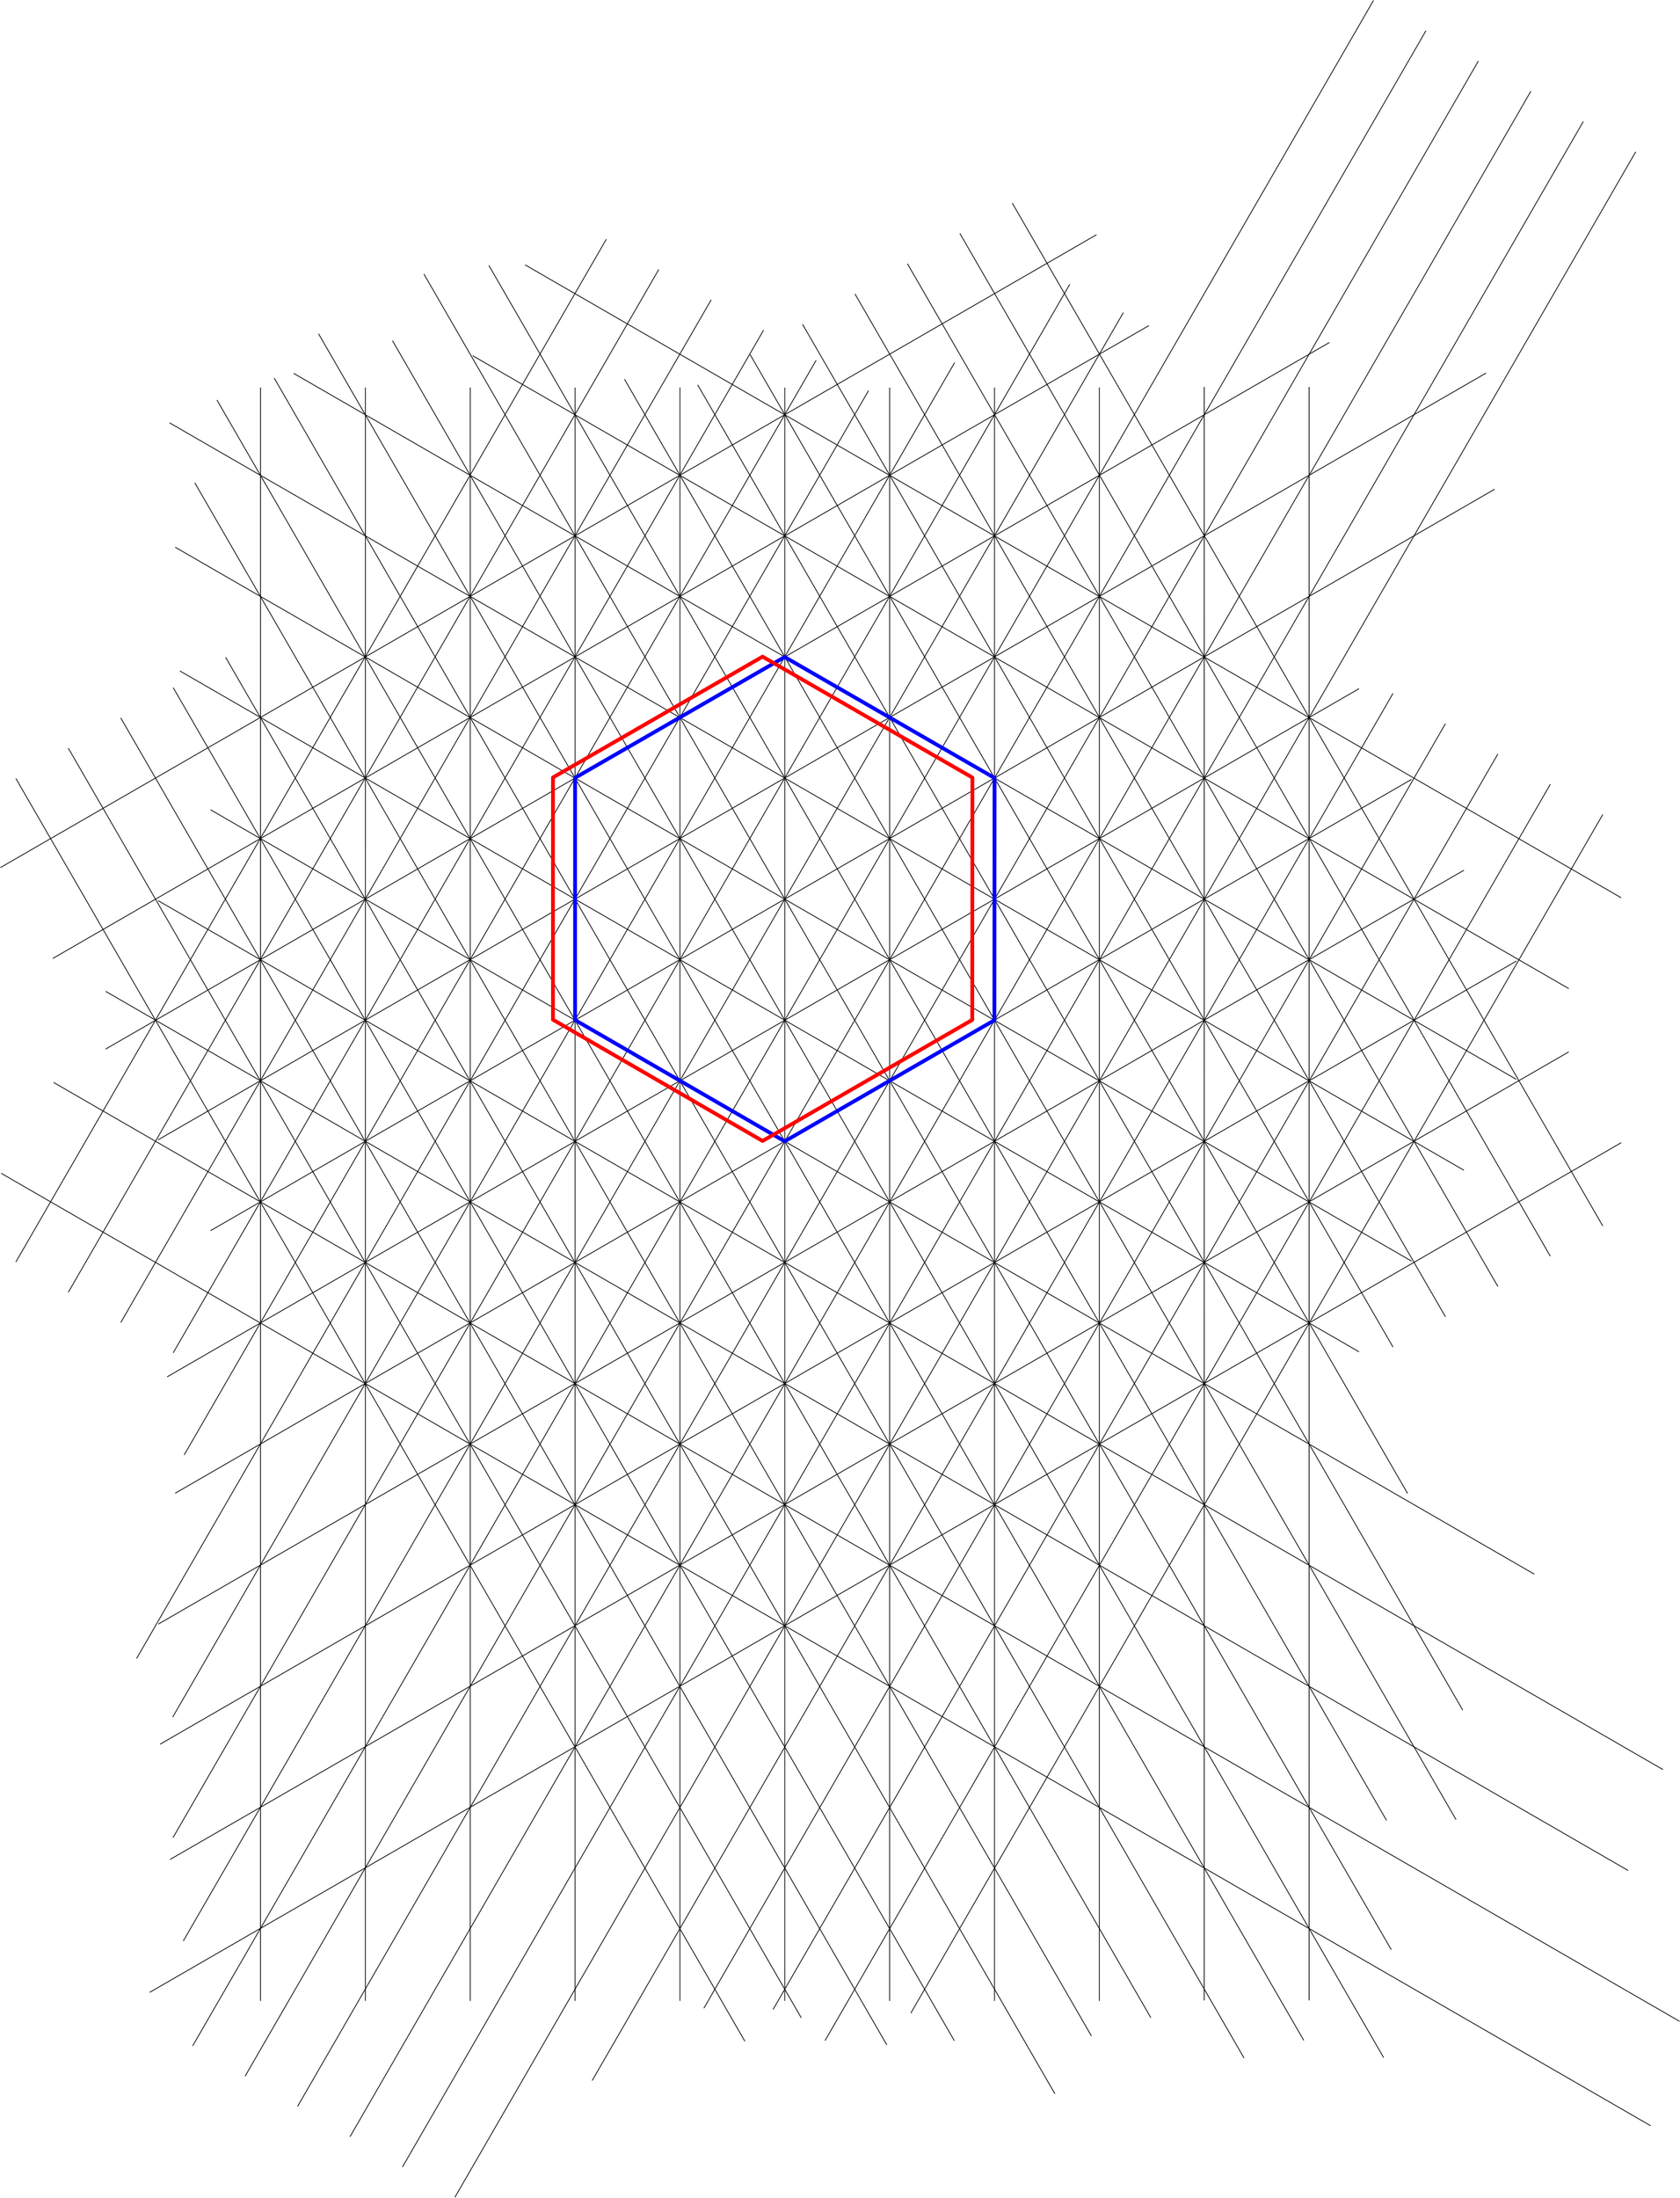 <?xml version="1.0"?>
<!DOCTYPE ipe SYSTEM "ipe.dtd">
<ipe version="70218" creator="Ipe 7.2.26">
<info created="D:20230908144404" modified="D:20231128182025"/>
<ipestyle name="basic">
<symbol name="arrow/arc(spx)">
<path stroke="sym-stroke" fill="sym-stroke" pen="sym-pen">
0 0 m
-1 0.333 l
-1 -0.333 l
h
</path>
</symbol>
<symbol name="arrow/farc(spx)">
<path stroke="sym-stroke" fill="white" pen="sym-pen">
0 0 m
-1 0.333 l
-1 -0.333 l
h
</path>
</symbol>
<symbol name="arrow/ptarc(spx)">
<path stroke="sym-stroke" fill="sym-stroke" pen="sym-pen">
0 0 m
-1 0.333 l
-0.8 0 l
-1 -0.333 l
h
</path>
</symbol>
<symbol name="arrow/fptarc(spx)">
<path stroke="sym-stroke" fill="white" pen="sym-pen">
0 0 m
-1 0.333 l
-0.8 0 l
-1 -0.333 l
h
</path>
</symbol>
<symbol name="mark/circle(sx)" transformations="translations">
<path fill="sym-stroke">
0.6 0 0 0.6 0 0 e
0.4 0 0 0.4 0 0 e
</path>
</symbol>
<symbol name="mark/disk(sx)" transformations="translations">
<path fill="sym-stroke">
0.6 0 0 0.6 0 0 e
</path>
</symbol>
<symbol name="mark/fdisk(sfx)" transformations="translations">
<group>
<path fill="sym-fill">
0.5 0 0 0.5 0 0 e
</path>
<path fill="sym-stroke" fillrule="eofill">
0.6 0 0 0.6 0 0 e
0.4 0 0 0.4 0 0 e
</path>
</group>
</symbol>
<symbol name="mark/box(sx)" transformations="translations">
<path fill="sym-stroke" fillrule="eofill">
-0.6 -0.6 m
0.6 -0.6 l
0.6 0.6 l
-0.6 0.6 l
h
-0.4 -0.4 m
0.4 -0.4 l
0.4 0.4 l
-0.4 0.4 l
h
</path>
</symbol>
<symbol name="mark/square(sx)" transformations="translations">
<path fill="sym-stroke">
-0.6 -0.6 m
0.6 -0.6 l
0.6 0.6 l
-0.6 0.6 l
h
</path>
</symbol>
<symbol name="mark/fsquare(sfx)" transformations="translations">
<group>
<path fill="sym-fill">
-0.5 -0.5 m
0.5 -0.5 l
0.5 0.5 l
-0.5 0.5 l
h
</path>
<path fill="sym-stroke" fillrule="eofill">
-0.6 -0.6 m
0.6 -0.6 l
0.6 0.6 l
-0.6 0.6 l
h
-0.4 -0.4 m
0.4 -0.4 l
0.4 0.4 l
-0.4 0.4 l
h
</path>
</group>
</symbol>
<symbol name="mark/cross(sx)" transformations="translations">
<group>
<path fill="sym-stroke">
-0.43 -0.57 m
0.57 0.43 l
0.43 0.57 l
-0.57 -0.43 l
h
</path>
<path fill="sym-stroke">
-0.43 0.57 m
0.57 -0.43 l
0.43 -0.57 l
-0.57 0.43 l
h
</path>
</group>
</symbol>
<symbol name="arrow/fnormal(spx)">
<path stroke="sym-stroke" fill="white" pen="sym-pen">
0 0 m
-1 0.333 l
-1 -0.333 l
h
</path>
</symbol>
<symbol name="arrow/pointed(spx)">
<path stroke="sym-stroke" fill="sym-stroke" pen="sym-pen">
0 0 m
-1 0.333 l
-0.8 0 l
-1 -0.333 l
h
</path>
</symbol>
<symbol name="arrow/fpointed(spx)">
<path stroke="sym-stroke" fill="white" pen="sym-pen">
0 0 m
-1 0.333 l
-0.8 0 l
-1 -0.333 l
h
</path>
</symbol>
<symbol name="arrow/linear(spx)">
<path stroke="sym-stroke" pen="sym-pen">
-1 0.333 m
0 0 l
-1 -0.333 l
</path>
</symbol>
<symbol name="arrow/fdouble(spx)">
<path stroke="sym-stroke" fill="white" pen="sym-pen">
0 0 m
-1 0.333 l
-1 -0.333 l
h
-1 0 m
-2 0.333 l
-2 -0.333 l
h
</path>
</symbol>
<symbol name="arrow/double(spx)">
<path stroke="sym-stroke" fill="sym-stroke" pen="sym-pen">
0 0 m
-1 0.333 l
-1 -0.333 l
h
-1 0 m
-2 0.333 l
-2 -0.333 l
h
</path>
</symbol>
<symbol name="arrow/mid-normal(spx)">
<path stroke="sym-stroke" fill="sym-stroke" pen="sym-pen">
0.5 0 m
-0.5 0.333 l
-0.5 -0.333 l
h
</path>
</symbol>
<symbol name="arrow/mid-fnormal(spx)">
<path stroke="sym-stroke" fill="white" pen="sym-pen">
0.5 0 m
-0.5 0.333 l
-0.5 -0.333 l
h
</path>
</symbol>
<symbol name="arrow/mid-pointed(spx)">
<path stroke="sym-stroke" fill="sym-stroke" pen="sym-pen">
0.5 0 m
-0.5 0.333 l
-0.3 0 l
-0.5 -0.333 l
h
</path>
</symbol>
<symbol name="arrow/mid-fpointed(spx)">
<path stroke="sym-stroke" fill="white" pen="sym-pen">
0.5 0 m
-0.5 0.333 l
-0.3 0 l
-0.5 -0.333 l
h
</path>
</symbol>
<symbol name="arrow/mid-double(spx)">
<path stroke="sym-stroke" fill="sym-stroke" pen="sym-pen">
1 0 m
0 0.333 l
0 -0.333 l
h
0 0 m
-1 0.333 l
-1 -0.333 l
h
</path>
</symbol>
<symbol name="arrow/mid-fdouble(spx)">
<path stroke="sym-stroke" fill="white" pen="sym-pen">
1 0 m
0 0.333 l
0 -0.333 l
h
0 0 m
-1 0.333 l
-1 -0.333 l
h
</path>
</symbol>
<anglesize name="22.5 deg" value="22.5"/>
<anglesize name="30 deg" value="30"/>
<anglesize name="45 deg" value="45"/>
<anglesize name="60 deg" value="60"/>
<anglesize name="90 deg" value="90"/>
<arrowsize name="large" value="10"/>
<arrowsize name="small" value="5"/>
<arrowsize name="tiny" value="3"/>
<color name="blue" value="0 0 1"/>
<color name="brown" value="0.647 0.165 0.165"/>
<color name="darkblue" value="0 0 0.545"/>
<color name="darkcyan" value="0 0.545 0.545"/>
<color name="darkgray" value="0.663"/>
<color name="darkgreen" value="0 0.392 0"/>
<color name="darkmagenta" value="0.545 0 0.545"/>
<color name="darkorange" value="1 0.549 0"/>
<color name="darkred" value="0.545 0 0"/>
<color name="gold" value="1 0.843 0"/>
<color name="gray" value="0.745"/>
<color name="green" value="0 1 0"/>
<color name="lightblue" value="0.678 0.847 0.902"/>
<color name="lightcyan" value="0.878 1 1"/>
<color name="lightgray" value="0.827"/>
<color name="lightgreen" value="0.565 0.933 0.565"/>
<color name="lightyellow" value="1 1 0.878"/>
<color name="navy" value="0 0 0.502"/>
<color name="orange" value="1 0.647 0"/>
<color name="pink" value="1 0.753 0.796"/>
<color name="purple" value="0.627 0.125 0.941"/>
<color name="red" value="1 0 0"/>
<color name="seagreen" value="0.18 0.545 0.341"/>
<color name="turquoise" value="0.251 0.878 0.816"/>
<color name="violet" value="0.933 0.51 0.933"/>
<color name="yellow" value="1 1 0"/>
<dashstyle name="dash dot dotted" value="[4 2 1 2 1 2] 0"/>
<dashstyle name="dash dotted" value="[4 2 1 2] 0"/>
<dashstyle name="dashed" value="[4] 0"/>
<dashstyle name="dotted" value="[1 3] 0"/>
<gridsize name="10 pts (~3.5 mm)" value="10"/>
<gridsize name="14 pts (~5 mm)" value="14"/>
<gridsize name="16 pts (~6 mm)" value="16"/>
<gridsize name="20 pts (~7 mm)" value="20"/>
<gridsize name="28 pts (~10 mm)" value="28"/>
<gridsize name="32 pts (~12 mm)" value="32"/>
<gridsize name="4 pts" value="4"/>
<gridsize name="56 pts (~20 mm)" value="56"/>
<gridsize name="8 pts (~3 mm)" value="8"/>
<opacity name="10%" value="0.1"/>
<opacity name="30%" value="0.3"/>
<opacity name="50%" value="0.5"/>
<opacity name="75%" value="0.75"/>
<pen name="fat" value="1.2"/>
<pen name="heavier" value="0.8"/>
<pen name="ultrafat" value="2"/>
<symbolsize name="large" value="5"/>
<symbolsize name="small" value="2"/>
<symbolsize name="tiny" value="1.1"/>
<textsize name="Huge" value="\Huge"/>
<textsize name="LARGE" value="\LARGE"/>
<textsize name="Large" value="\Large"/>
<textsize name="footnote" value="\footnotesize"/>
<textsize name="huge" value="\huge"/>
<textsize name="large" value="\large"/>
<textsize name="script" value="\scriptsize"/>
<textsize name="small" value="\small"/>
<textsize name="tiny" value="\tiny"/>
<textstyle name="center" begin="\begin{center}" end="\end{center}"/>
<textstyle name="item" begin="\begin{itemize}\item{}" end="\end{itemize}"/>
<textstyle name="itemize" begin="\begin{itemize}" end="\end{itemize}"/>
<tiling name="falling" angle="-60" step="4" width="1"/>
<tiling name="rising" angle="30" step="4" width="1"/>
</ipestyle>
<page>
<layer name="tile"/>
<layer name="slope1"/>
<layer name="slope2"/>
<layer name="slope3"/>
<layer name="slope4"/>
<layer name="slope5"/>
<layer name="slope6"/>
<view layers="tile slope1 slope2 slope3 slope4 slope5" active="tile"/>
<path layer="slope3" matrix="1.1 0 0 1.40209 -1.71951 -275.373" stroke="black">
17.1999 800.001 m
17.1904 192 l
</path>
<path matrix="1.1 0 0 1.40209 53.7008 -275.373" stroke="black">
17.1999 800.001 m
17.1904 192 l
</path>
<path matrix="1.1 0 0 1.40209 109.085 -275.373" stroke="black">
17.1999 800.001 m
17.1904 192 l
</path>
<path matrix="1.1 0 0 1.40209 164.511 -275.373" stroke="black">
17.1999 800.001 m
17.1904 192 l
</path>
<path matrix="1.1 0 0 1.40209 219.932 -275.373" stroke="black">
17.1999 800.001 m
17.1904 192 l
</path>
<path matrix="1.1 0 0 1.40209 275.315 -275.373" stroke="black">
17.1999 800.001 m
17.1904 192 l
</path>
<path matrix="1.1 0 0 1.40209 330.742 -275.373" stroke="black">
17.1999 800.001 m
17.1904 192 l
</path>
<path matrix="1.1 0 0 1.40209 386.163 -275.373" stroke="black">
17.1999 800.001 m
17.1904 192 l
</path>
<path matrix="1.1 0 0 1.40209 441.547 -275.373" stroke="black">
17.1999 800.001 m
17.1904 192 l
</path>
<path matrix="1.1 0 0 1.40209 496.974 -275.068" stroke="black">
17.1999 800.001 m
17.1904 192 l
</path>
<path matrix="1.1 0 0 1.40209 552.395 -275.068" stroke="black">
17.1999 800.001 m
17.1904 192 l
</path>
<path layer="slope4" matrix="-0.617316 1.06922 -1.06922 -0.617316 1118.64 483.498" stroke="black">
608 800 m
-16 800 l
</path>
<path matrix="-0.62065 1.075 -1.075 -0.62065 1153 498.654" stroke="black">
608 800 m
-16 800 l
</path>
<path matrix="-0.648727 1.12363 -1.12363 -0.648727 1236.68 507.548" stroke="black">
608 800 m
-16 800 l
</path>
<path matrix="-0.661459 1.14568 -1.14568 -0.661459 1289.78 520.326" stroke="black">
608 800 m
-16 800 l
</path>
<path matrix="-0.702222 1.21628 -1.21628 -0.702222 1398.76 526.009" stroke="black">
608 800 m
-16 800 l
</path>
<path matrix="-0.759327 1.31519 -1.31519 -0.759327 1496.31 603.768" stroke="black">
608 800 m
-16 800 l
</path>
<path matrix="-0.790841 1.36978 -1.36978 -0.790841 1570.84 639.546" stroke="black">
608 800 m
-16 800 l
</path>
<path matrix="-0.821299 1.42253 -1.42253 -0.821299 1661.81 643.44" stroke="black">
608 800 m
-16 800 l
</path>
<path matrix="-0.834333 1.44511 -1.44511 -0.834333 1711.21 663.586" stroke="black">
608 800 m
-16 800 l
</path>
<path matrix="-0.839311 1.45373 -1.45373 -0.839311 1760.23 658.614" stroke="black">
608 800 m
-16 800 l
</path>
<path matrix="-0.819134 1.41878 -1.41878 -0.819134 1736.61 698.951" stroke="black">
608 800 m
-16 800 l
</path>
<path matrix="-0.760153 1.31662 -1.31662 -0.760153 1653.35 718.419" stroke="black">
608 800 m
-16 800 l
</path>
<path matrix="-0.704208 1.21972 -1.21972 -0.704208 1613.46 672.479" stroke="black">
608 800 m
-16 800 l
</path>
<path matrix="-0.647879 1.12216 -1.12216 -0.647879 1539.84 683.763" stroke="black">
608 800 m
-16 800 l
</path>
<path matrix="-0.556784 0.964378 -0.964378 -0.556784 1385.94 722.818" stroke="black">
608 800 m
-16 800 l
</path>
<path matrix="-0.5 0.866025 -0.866025 -0.5 1300.44 753.189" stroke="black">
608 800 m
-16 800 l
</path>
<path matrix="-0.5 0.866025 -0.866025 -0.5 1328.16 769.189" stroke="black">
608 800 m
-16 800 l
</path>
<path matrix="-0.5 0.866025 -0.866025 -0.5 1355.87 785.189" stroke="black">
608 800 m
-16 800 l
</path>
<path matrix="-0.5 0.866025 -0.866025 -0.5 1383.58 801.189" stroke="black">
608 800 m
-16 800 l
</path>
<path matrix="-0.5 0.866025 -0.866025 -0.5 1411.29 817.189" stroke="black">
608 800 m
-16 800 l
</path>
<path layer="slope1" matrix="-0.738371 1.2789 -1.2789 -0.738371 994.447 567.059" stroke="black">
17.1999 800.001 m
17.1904 192 l
</path>
<path matrix="-0.701847 1.21563 -1.21563 -0.701847 953.962 609.129" stroke="black">
17.1999 800.001 m
17.1904 192 l
</path>
<path matrix="-0.680577 1.17879 -1.17879 -0.680577 918.832 653.643" stroke="black">
17.1999 800.001 m
17.1904 192 l
</path>
<path matrix="-0.655097 1.13466 -1.13466 -0.655097 882.207 697.509" stroke="black">
17.1999 800.001 m
17.1904 192 l
</path>
<path matrix="-0.620315 1.07442 -1.07442 -0.620315 842.331 739.863" stroke="black">
17.1999 800.001 m
17.1904 192 l
</path>
<path matrix="-0.598082 1.03591 -1.03591 -0.598082 806.864 784.219" stroke="black">
17.1999 800.001 m
17.1904 192 l
</path>
<path matrix="-0.644333 1.11602 -1.11602 -0.644333 894.669 897.076" stroke="black">
17.1999 800.001 m
17.1904 192 l
</path>
<path matrix="-0.666383 1.15421 -1.15421 -0.666383 897.891 962.055" stroke="black">
17.1999 800.001 m
17.1904 192 l
</path>
<path matrix="-0.614046 1.06356 -1.06356 -0.614046 796.779 969.709" stroke="black">
17.1999 800.001 m
17.1904 192 l
</path>
<path matrix="-0.55 0.952628 -0.952628 -0.55 679.011 968.262" stroke="black">
17.1999 800.001 m
17.1904 192 l
</path>
<path matrix="-0.55 0.952628 -0.952628 -0.55 651.301 1016.26" stroke="black">
17.1999 800.001 m
17.1904 192 l
</path>
<path layer="slope2" matrix="-0.585954 -1.0149 1.0149 -0.585954 -94.8237 1073.19" stroke="black">
608 800 m
-16 800 l
</path>
<path matrix="-0.614186 -1.0638 1.0638 -0.614186 -162.108 1110.99" stroke="black">
608 800 m
-16 800 l
</path>
<path matrix="-0.613755 -1.06305 1.06305 -0.613755 -189.217 1126.66" stroke="black">
608 800 m
-16 800 l
</path>
<path matrix="-0.627926 -1.0876 1.0876 -0.627926 -236.791 1153.61" stroke="black">
608 800 m
-16 800 l
</path>
<path matrix="-0.678095 -1.17449 1.17449 -0.678095 -334.823 1208.35" stroke="black">
608 800 m
-16 800 l
</path>
<path matrix="-1 -1.73205 1.73205 -1 -657.731 1743.15" stroke="black">
608 800 m
-16 800 l
</path>
<path matrix="-1 -1.73205 1.73205 -1 -685.444 1759.15" stroke="black">
608 800 m
-16 800 l
</path>
<path matrix="-1 -1.73205 1.73205 -1 -713.157 1775.15" stroke="black">
608 800 m
-16 800 l
</path>
<path matrix="-1 -1.73205 1.73205 -1 -740.87 1791.15" stroke="black">
608 800 m
-16 800 l
</path>
<path matrix="-1 -1.73205 1.73205 -1 -768.582 1807.15" stroke="black">
608 800 m
-16 800 l
</path>
<path matrix="-1 -1.73205 1.73205 -1 -796.295 1823.15" stroke="black">
608 800 m
-16 800 l
</path>
<path matrix="-0.796054 -1.3788 1.3788 -0.796054 -642.638 1500.67" stroke="black">
608 800 m
-16 800 l
</path>
<path matrix="-0.759361 -1.31525 1.31525 -0.759361 -619.518 1487.3" stroke="black">
608 800 m
-16 800 l
</path>
<path matrix="-0.662178 -1.14692 1.14692 -0.662178 -544.156 1370.84" stroke="black">
608 800 m
-16 800 l
</path>
<path matrix="-0.619863 -1.07363 1.07363 -0.619863 -530.332 1323.38" stroke="black">
608 800 m
-16 800 l
</path>
<path matrix="-0.535113 -0.926843 0.926843 -0.535113 -439.255 1273.93" stroke="black">
608 800 m
-16 800 l
</path>
<path matrix="-0.5 -0.866025 0.866025 -0.5 -417.752 1262.81" stroke="black">
608 800 m
-16 800 l
</path>
<path matrix="-0.5 -0.866025 0.866025 -0.5 -445.465 1278.81" stroke="black">
608 800 m
-16 800 l
</path>
<path matrix="-0.5 -0.866025 0.866025 -0.5 -473.178 1294.81" stroke="black">
608 800 m
-16 800 l
</path>
<path matrix="-0.5 -0.866025 0.866025 -0.5 -500.891 1310.81" stroke="black">
608 800 m
-16 800 l
</path>
<path layer="slope5" matrix="-0.55 -0.952628 0.952628 -0.55 -16.4422 1033.1" stroke="black">
17.1999 800.001 m
17.1904 192 l
</path>
<path matrix="-0.55 -0.952628 0.952628 -0.55 -44.1524 985.104" stroke="black">
17.1999 800.001 m
17.1904 192 l
</path>
<path matrix="-0.613486 -1.06259 1.06259 -0.613486 -158.722 989.82" stroke="black">
17.1999 800.001 m
17.1904 192 l
</path>
<path matrix="-0.649462 -1.1249 1.1249 -0.649462 -235.666 971.672" stroke="black">
17.1999 800.001 m
17.1904 192 l
</path>
<path matrix="-0.620315 -1.07442 1.07442 -0.620315 -223.49 899.49" stroke="black">
17.1999 800.001 m
17.1904 192 l
</path>
<path matrix="-0.591661 -1.02479 1.02479 -0.591661 -211.97 827.75" stroke="black">
17.1999 800.001 m
17.1904 192 l
</path>
<path matrix="-0.664244 -1.15051 1.15051 -0.664244 -218.702 770.516" stroke="black">
17.1999 800.001 m
17.1904 192 l
</path>
<path matrix="-0.755165 -1.30798 1.30798 -0.755165 -275.085 742.683" stroke="black">
17.1999 800.001 m
17.1904 192 l
</path>
<path matrix="-0.763955 -1.32321 1.32321 -0.763955 -305.549 696.669" stroke="black">
17.1999 800.001 m
17.1904 192 l
</path>
<path matrix="-0.815914 -1.4132 1.4132 -0.815914 -349.441 660.072" stroke="black">
17.1999 800.001 m
17.1904 192 l
</path>
<path matrix="-0.827691 -1.4336 1.4336 -0.827691 -380.867 614.688" stroke="black">
17.1999 800.001 m
17.1904 192 l
</path>
<path layer="tile" stroke="blue" pen="ultrafat">
183.427 512.091 m
294.186 448.025 l
404.996 511.999 l
405.08 640.008 l
294.177 703.916 l
183.428 640.087 l
183.428 640.087 l
h
</path>
<path matrix="1 0 0 1 -11.6852 0.186893" stroke="red" pen="ultrafat">
183.427 512.091 m
294.186 448.025 l
404.996 511.999 l
405.08 640.008 l
294.177 703.916 l
183.428 640.087 l
183.428 640.087 l
h
</path>
</page>
</ipe>
